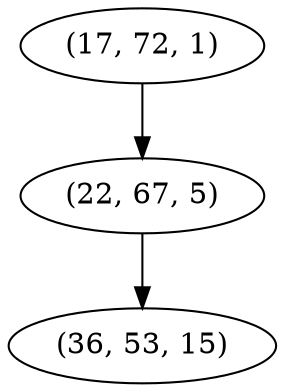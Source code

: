 digraph tree {
    "(17, 72, 1)";
    "(22, 67, 5)";
    "(36, 53, 15)";
    "(17, 72, 1)" -> "(22, 67, 5)";
    "(22, 67, 5)" -> "(36, 53, 15)";
}
